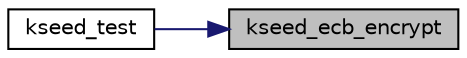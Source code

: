 digraph "kseed_ecb_encrypt"
{
 // LATEX_PDF_SIZE
  edge [fontname="Helvetica",fontsize="10",labelfontname="Helvetica",labelfontsize="10"];
  node [fontname="Helvetica",fontsize="10",shape=record];
  rankdir="RL";
  Node8 [label="kseed_ecb_encrypt",height=0.2,width=0.4,color="black", fillcolor="grey75", style="filled", fontcolor="black",tooltip="Encrypts a block of text with SEED."];
  Node8 -> Node9 [dir="back",color="midnightblue",fontsize="10",style="solid",fontname="Helvetica"];
  Node9 [label="kseed_test",height=0.2,width=0.4,color="black", fillcolor="white", style="filled",URL="$kseed_8c.html#a522767874d3a7d4d89a4207df47476ce",tooltip="Performs a self-test of the SEED block cipher."];
}
